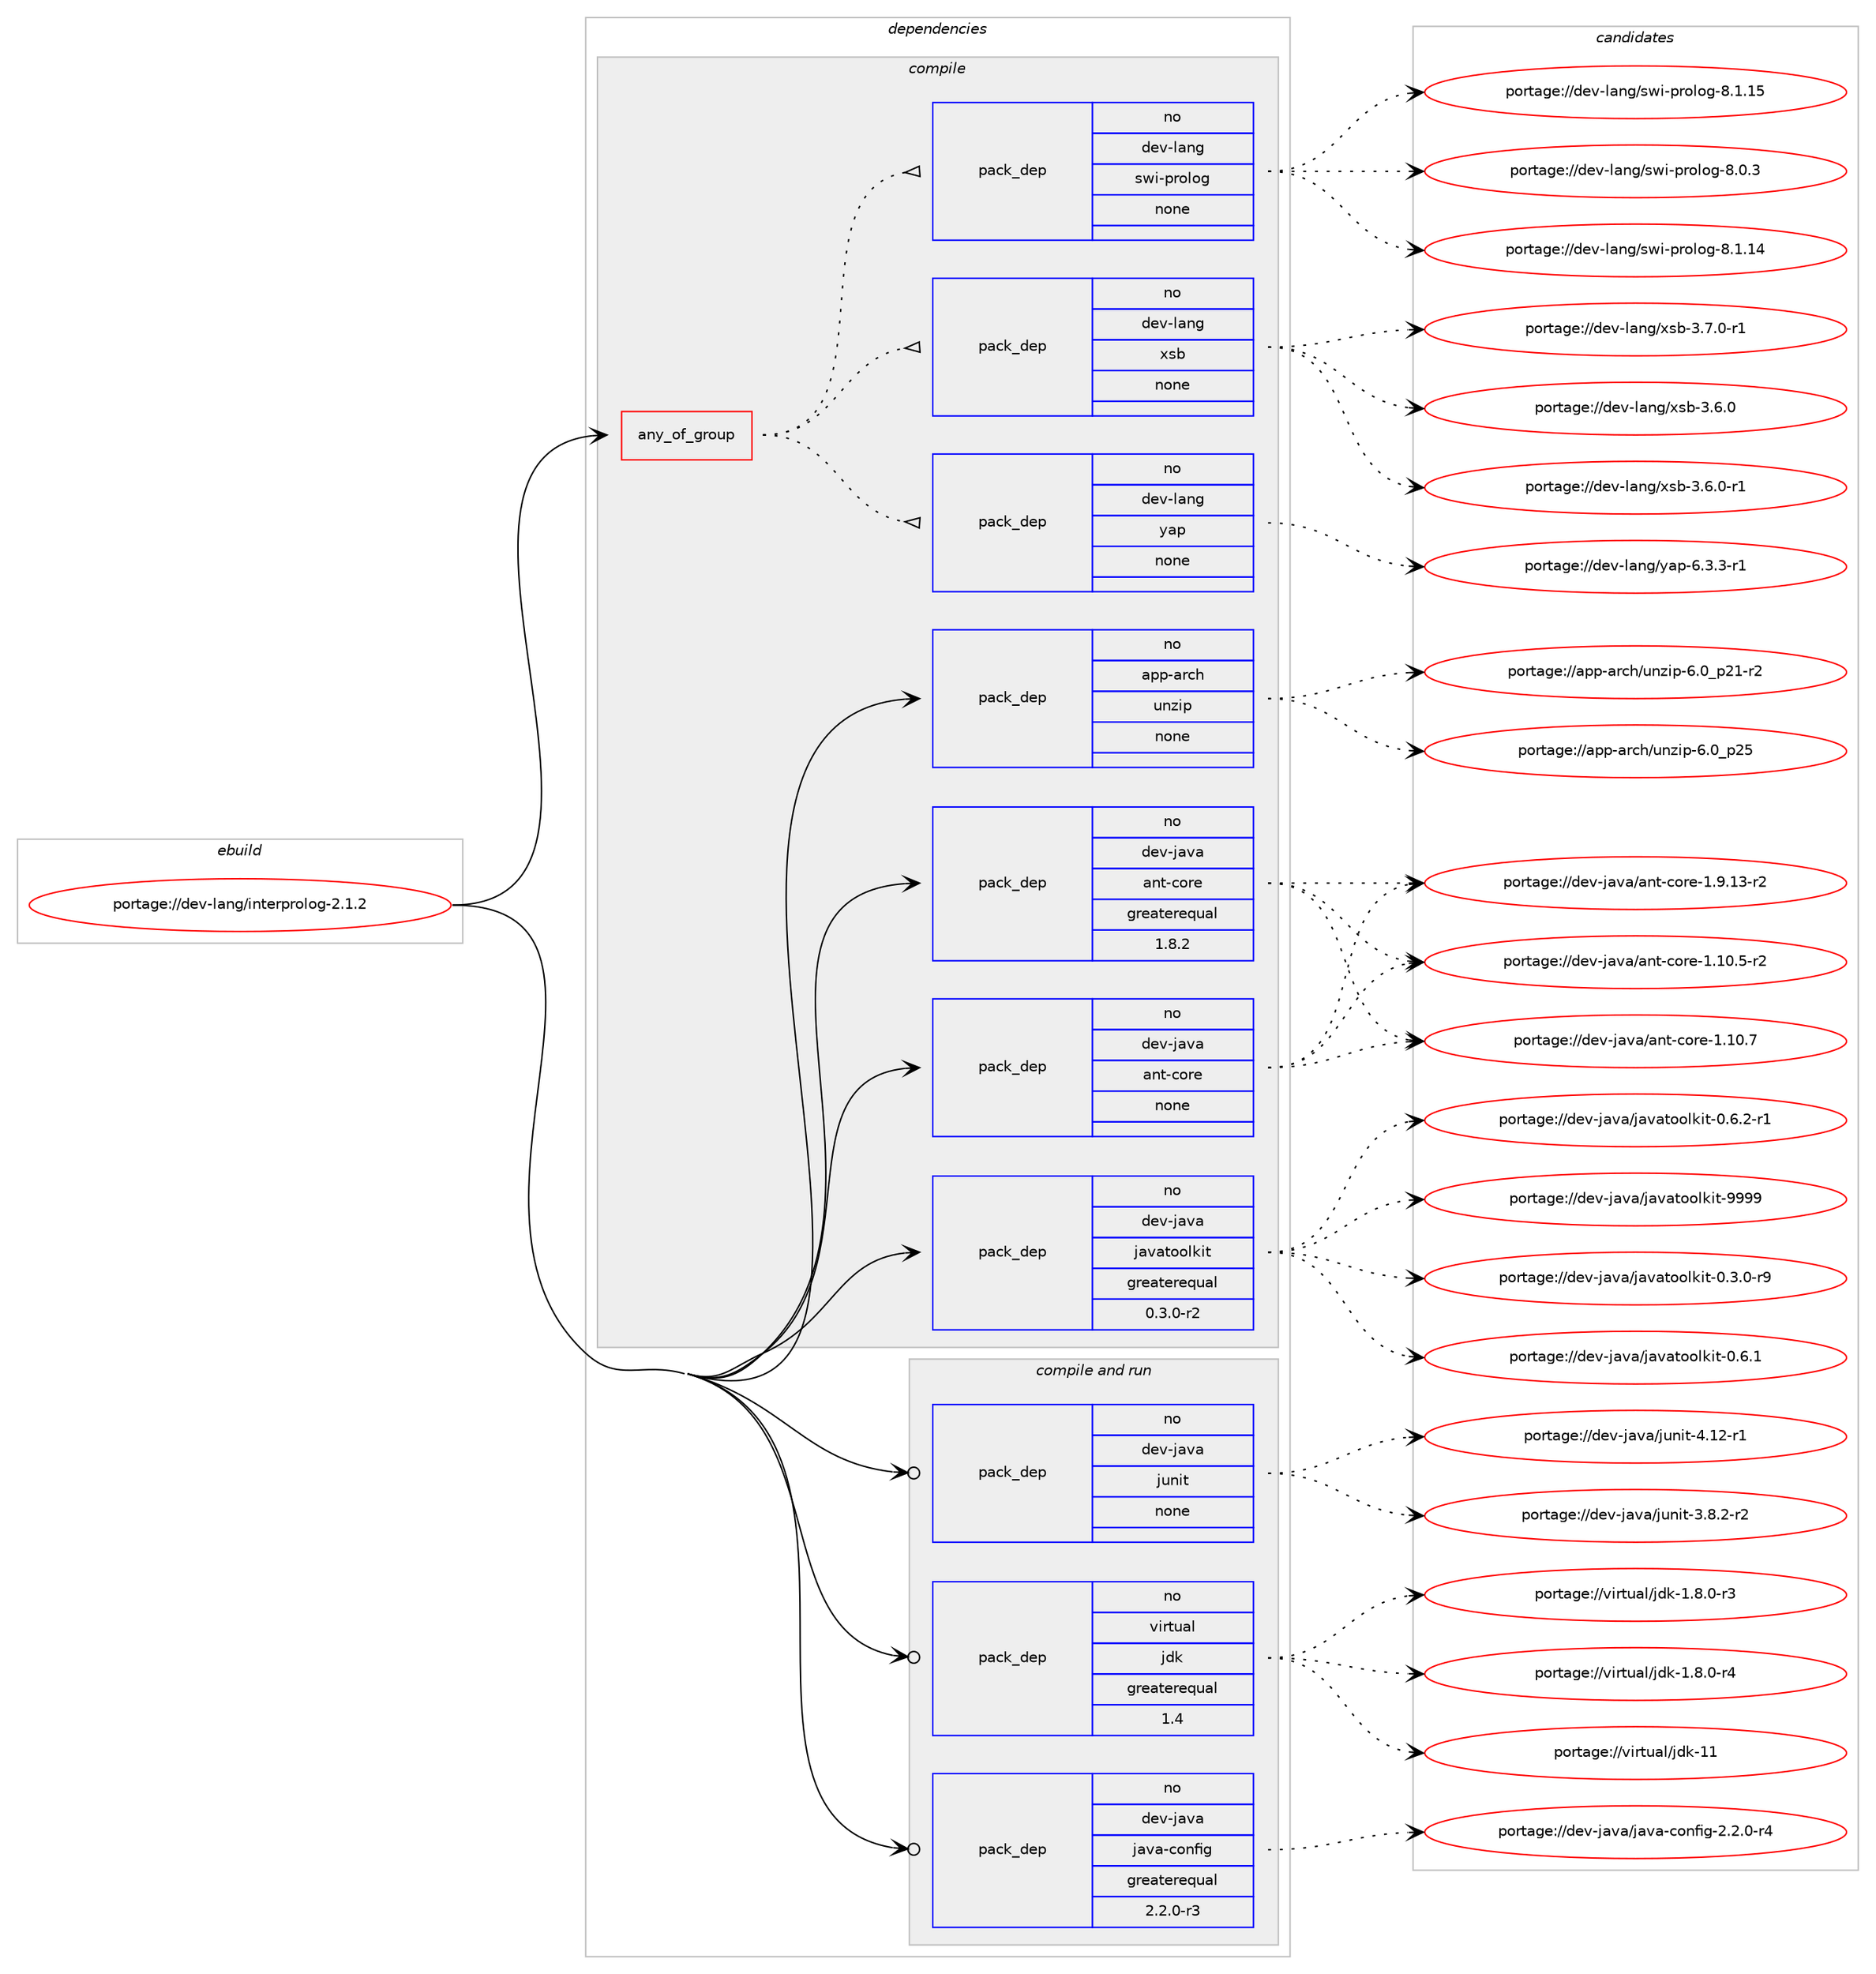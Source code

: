 digraph prolog {

# *************
# Graph options
# *************

newrank=true;
concentrate=true;
compound=true;
graph [rankdir=LR,fontname=Helvetica,fontsize=10,ranksep=1.5];#, ranksep=2.5, nodesep=0.2];
edge  [arrowhead=vee];
node  [fontname=Helvetica,fontsize=10];

# **********
# The ebuild
# **********

subgraph cluster_leftcol {
color=gray;
rank=same;
label=<<i>ebuild</i>>;
id [label="portage://dev-lang/interprolog-2.1.2", color=red, width=4, href="../dev-lang/interprolog-2.1.2.svg"];
}

# ****************
# The dependencies
# ****************

subgraph cluster_midcol {
color=gray;
label=<<i>dependencies</i>>;
subgraph cluster_compile {
fillcolor="#eeeeee";
style=filled;
label=<<i>compile</i>>;
subgraph any2698 {
dependency93863 [label=<<TABLE BORDER="0" CELLBORDER="1" CELLSPACING="0" CELLPADDING="4"><TR><TD CELLPADDING="10">any_of_group</TD></TR></TABLE>>, shape=none, color=red];subgraph pack71788 {
dependency93864 [label=<<TABLE BORDER="0" CELLBORDER="1" CELLSPACING="0" CELLPADDING="4" WIDTH="220"><TR><TD ROWSPAN="6" CELLPADDING="30">pack_dep</TD></TR><TR><TD WIDTH="110">no</TD></TR><TR><TD>dev-lang</TD></TR><TR><TD>xsb</TD></TR><TR><TD>none</TD></TR><TR><TD></TD></TR></TABLE>>, shape=none, color=blue];
}
dependency93863:e -> dependency93864:w [weight=20,style="dotted",arrowhead="oinv"];
subgraph pack71789 {
dependency93865 [label=<<TABLE BORDER="0" CELLBORDER="1" CELLSPACING="0" CELLPADDING="4" WIDTH="220"><TR><TD ROWSPAN="6" CELLPADDING="30">pack_dep</TD></TR><TR><TD WIDTH="110">no</TD></TR><TR><TD>dev-lang</TD></TR><TR><TD>swi-prolog</TD></TR><TR><TD>none</TD></TR><TR><TD></TD></TR></TABLE>>, shape=none, color=blue];
}
dependency93863:e -> dependency93865:w [weight=20,style="dotted",arrowhead="oinv"];
subgraph pack71790 {
dependency93866 [label=<<TABLE BORDER="0" CELLBORDER="1" CELLSPACING="0" CELLPADDING="4" WIDTH="220"><TR><TD ROWSPAN="6" CELLPADDING="30">pack_dep</TD></TR><TR><TD WIDTH="110">no</TD></TR><TR><TD>dev-lang</TD></TR><TR><TD>yap</TD></TR><TR><TD>none</TD></TR><TR><TD></TD></TR></TABLE>>, shape=none, color=blue];
}
dependency93863:e -> dependency93866:w [weight=20,style="dotted",arrowhead="oinv"];
}
id:e -> dependency93863:w [weight=20,style="solid",arrowhead="vee"];
subgraph pack71791 {
dependency93867 [label=<<TABLE BORDER="0" CELLBORDER="1" CELLSPACING="0" CELLPADDING="4" WIDTH="220"><TR><TD ROWSPAN="6" CELLPADDING="30">pack_dep</TD></TR><TR><TD WIDTH="110">no</TD></TR><TR><TD>app-arch</TD></TR><TR><TD>unzip</TD></TR><TR><TD>none</TD></TR><TR><TD></TD></TR></TABLE>>, shape=none, color=blue];
}
id:e -> dependency93867:w [weight=20,style="solid",arrowhead="vee"];
subgraph pack71792 {
dependency93868 [label=<<TABLE BORDER="0" CELLBORDER="1" CELLSPACING="0" CELLPADDING="4" WIDTH="220"><TR><TD ROWSPAN="6" CELLPADDING="30">pack_dep</TD></TR><TR><TD WIDTH="110">no</TD></TR><TR><TD>dev-java</TD></TR><TR><TD>ant-core</TD></TR><TR><TD>greaterequal</TD></TR><TR><TD>1.8.2</TD></TR></TABLE>>, shape=none, color=blue];
}
id:e -> dependency93868:w [weight=20,style="solid",arrowhead="vee"];
subgraph pack71793 {
dependency93869 [label=<<TABLE BORDER="0" CELLBORDER="1" CELLSPACING="0" CELLPADDING="4" WIDTH="220"><TR><TD ROWSPAN="6" CELLPADDING="30">pack_dep</TD></TR><TR><TD WIDTH="110">no</TD></TR><TR><TD>dev-java</TD></TR><TR><TD>ant-core</TD></TR><TR><TD>none</TD></TR><TR><TD></TD></TR></TABLE>>, shape=none, color=blue];
}
id:e -> dependency93869:w [weight=20,style="solid",arrowhead="vee"];
subgraph pack71794 {
dependency93870 [label=<<TABLE BORDER="0" CELLBORDER="1" CELLSPACING="0" CELLPADDING="4" WIDTH="220"><TR><TD ROWSPAN="6" CELLPADDING="30">pack_dep</TD></TR><TR><TD WIDTH="110">no</TD></TR><TR><TD>dev-java</TD></TR><TR><TD>javatoolkit</TD></TR><TR><TD>greaterequal</TD></TR><TR><TD>0.3.0-r2</TD></TR></TABLE>>, shape=none, color=blue];
}
id:e -> dependency93870:w [weight=20,style="solid",arrowhead="vee"];
}
subgraph cluster_compileandrun {
fillcolor="#eeeeee";
style=filled;
label=<<i>compile and run</i>>;
subgraph pack71795 {
dependency93871 [label=<<TABLE BORDER="0" CELLBORDER="1" CELLSPACING="0" CELLPADDING="4" WIDTH="220"><TR><TD ROWSPAN="6" CELLPADDING="30">pack_dep</TD></TR><TR><TD WIDTH="110">no</TD></TR><TR><TD>dev-java</TD></TR><TR><TD>java-config</TD></TR><TR><TD>greaterequal</TD></TR><TR><TD>2.2.0-r3</TD></TR></TABLE>>, shape=none, color=blue];
}
id:e -> dependency93871:w [weight=20,style="solid",arrowhead="odotvee"];
subgraph pack71796 {
dependency93872 [label=<<TABLE BORDER="0" CELLBORDER="1" CELLSPACING="0" CELLPADDING="4" WIDTH="220"><TR><TD ROWSPAN="6" CELLPADDING="30">pack_dep</TD></TR><TR><TD WIDTH="110">no</TD></TR><TR><TD>dev-java</TD></TR><TR><TD>junit</TD></TR><TR><TD>none</TD></TR><TR><TD></TD></TR></TABLE>>, shape=none, color=blue];
}
id:e -> dependency93872:w [weight=20,style="solid",arrowhead="odotvee"];
subgraph pack71797 {
dependency93873 [label=<<TABLE BORDER="0" CELLBORDER="1" CELLSPACING="0" CELLPADDING="4" WIDTH="220"><TR><TD ROWSPAN="6" CELLPADDING="30">pack_dep</TD></TR><TR><TD WIDTH="110">no</TD></TR><TR><TD>virtual</TD></TR><TR><TD>jdk</TD></TR><TR><TD>greaterequal</TD></TR><TR><TD>1.4</TD></TR></TABLE>>, shape=none, color=blue];
}
id:e -> dependency93873:w [weight=20,style="solid",arrowhead="odotvee"];
}
subgraph cluster_run {
fillcolor="#eeeeee";
style=filled;
label=<<i>run</i>>;
}
}

# **************
# The candidates
# **************

subgraph cluster_choices {
rank=same;
color=gray;
label=<<i>candidates</i>>;

subgraph choice71788 {
color=black;
nodesep=1;
choiceportage10010111845108971101034712011598455146544648 [label="portage://dev-lang/xsb-3.6.0", color=red, width=4,href="../dev-lang/xsb-3.6.0.svg"];
choiceportage100101118451089711010347120115984551465446484511449 [label="portage://dev-lang/xsb-3.6.0-r1", color=red, width=4,href="../dev-lang/xsb-3.6.0-r1.svg"];
choiceportage100101118451089711010347120115984551465546484511449 [label="portage://dev-lang/xsb-3.7.0-r1", color=red, width=4,href="../dev-lang/xsb-3.7.0-r1.svg"];
dependency93864:e -> choiceportage10010111845108971101034712011598455146544648:w [style=dotted,weight="100"];
dependency93864:e -> choiceportage100101118451089711010347120115984551465446484511449:w [style=dotted,weight="100"];
dependency93864:e -> choiceportage100101118451089711010347120115984551465546484511449:w [style=dotted,weight="100"];
}
subgraph choice71789 {
color=black;
nodesep=1;
choiceportage10010111845108971101034711511910545112114111108111103455646484651 [label="portage://dev-lang/swi-prolog-8.0.3", color=red, width=4,href="../dev-lang/swi-prolog-8.0.3.svg"];
choiceportage1001011184510897110103471151191054511211411110811110345564649464952 [label="portage://dev-lang/swi-prolog-8.1.14", color=red, width=4,href="../dev-lang/swi-prolog-8.1.14.svg"];
choiceportage1001011184510897110103471151191054511211411110811110345564649464953 [label="portage://dev-lang/swi-prolog-8.1.15", color=red, width=4,href="../dev-lang/swi-prolog-8.1.15.svg"];
dependency93865:e -> choiceportage10010111845108971101034711511910545112114111108111103455646484651:w [style=dotted,weight="100"];
dependency93865:e -> choiceportage1001011184510897110103471151191054511211411110811110345564649464952:w [style=dotted,weight="100"];
dependency93865:e -> choiceportage1001011184510897110103471151191054511211411110811110345564649464953:w [style=dotted,weight="100"];
}
subgraph choice71790 {
color=black;
nodesep=1;
choiceportage100101118451089711010347121971124554465146514511449 [label="portage://dev-lang/yap-6.3.3-r1", color=red, width=4,href="../dev-lang/yap-6.3.3-r1.svg"];
dependency93866:e -> choiceportage100101118451089711010347121971124554465146514511449:w [style=dotted,weight="100"];
}
subgraph choice71791 {
color=black;
nodesep=1;
choiceportage9711211245971149910447117110122105112455446489511250494511450 [label="portage://app-arch/unzip-6.0_p21-r2", color=red, width=4,href="../app-arch/unzip-6.0_p21-r2.svg"];
choiceportage971121124597114991044711711012210511245544648951125053 [label="portage://app-arch/unzip-6.0_p25", color=red, width=4,href="../app-arch/unzip-6.0_p25.svg"];
dependency93867:e -> choiceportage9711211245971149910447117110122105112455446489511250494511450:w [style=dotted,weight="100"];
dependency93867:e -> choiceportage971121124597114991044711711012210511245544648951125053:w [style=dotted,weight="100"];
}
subgraph choice71792 {
color=black;
nodesep=1;
choiceportage10010111845106971189747971101164599111114101454946494846534511450 [label="portage://dev-java/ant-core-1.10.5-r2", color=red, width=4,href="../dev-java/ant-core-1.10.5-r2.svg"];
choiceportage1001011184510697118974797110116459911111410145494649484655 [label="portage://dev-java/ant-core-1.10.7", color=red, width=4,href="../dev-java/ant-core-1.10.7.svg"];
choiceportage10010111845106971189747971101164599111114101454946574649514511450 [label="portage://dev-java/ant-core-1.9.13-r2", color=red, width=4,href="../dev-java/ant-core-1.9.13-r2.svg"];
dependency93868:e -> choiceportage10010111845106971189747971101164599111114101454946494846534511450:w [style=dotted,weight="100"];
dependency93868:e -> choiceportage1001011184510697118974797110116459911111410145494649484655:w [style=dotted,weight="100"];
dependency93868:e -> choiceportage10010111845106971189747971101164599111114101454946574649514511450:w [style=dotted,weight="100"];
}
subgraph choice71793 {
color=black;
nodesep=1;
choiceportage10010111845106971189747971101164599111114101454946494846534511450 [label="portage://dev-java/ant-core-1.10.5-r2", color=red, width=4,href="../dev-java/ant-core-1.10.5-r2.svg"];
choiceportage1001011184510697118974797110116459911111410145494649484655 [label="portage://dev-java/ant-core-1.10.7", color=red, width=4,href="../dev-java/ant-core-1.10.7.svg"];
choiceportage10010111845106971189747971101164599111114101454946574649514511450 [label="portage://dev-java/ant-core-1.9.13-r2", color=red, width=4,href="../dev-java/ant-core-1.9.13-r2.svg"];
dependency93869:e -> choiceportage10010111845106971189747971101164599111114101454946494846534511450:w [style=dotted,weight="100"];
dependency93869:e -> choiceportage1001011184510697118974797110116459911111410145494649484655:w [style=dotted,weight="100"];
dependency93869:e -> choiceportage10010111845106971189747971101164599111114101454946574649514511450:w [style=dotted,weight="100"];
}
subgraph choice71794 {
color=black;
nodesep=1;
choiceportage1001011184510697118974710697118971161111111081071051164548465146484511457 [label="portage://dev-java/javatoolkit-0.3.0-r9", color=red, width=4,href="../dev-java/javatoolkit-0.3.0-r9.svg"];
choiceportage100101118451069711897471069711897116111111108107105116454846544649 [label="portage://dev-java/javatoolkit-0.6.1", color=red, width=4,href="../dev-java/javatoolkit-0.6.1.svg"];
choiceportage1001011184510697118974710697118971161111111081071051164548465446504511449 [label="portage://dev-java/javatoolkit-0.6.2-r1", color=red, width=4,href="../dev-java/javatoolkit-0.6.2-r1.svg"];
choiceportage1001011184510697118974710697118971161111111081071051164557575757 [label="portage://dev-java/javatoolkit-9999", color=red, width=4,href="../dev-java/javatoolkit-9999.svg"];
dependency93870:e -> choiceportage1001011184510697118974710697118971161111111081071051164548465146484511457:w [style=dotted,weight="100"];
dependency93870:e -> choiceportage100101118451069711897471069711897116111111108107105116454846544649:w [style=dotted,weight="100"];
dependency93870:e -> choiceportage1001011184510697118974710697118971161111111081071051164548465446504511449:w [style=dotted,weight="100"];
dependency93870:e -> choiceportage1001011184510697118974710697118971161111111081071051164557575757:w [style=dotted,weight="100"];
}
subgraph choice71795 {
color=black;
nodesep=1;
choiceportage10010111845106971189747106971189745991111101021051034550465046484511452 [label="portage://dev-java/java-config-2.2.0-r4", color=red, width=4,href="../dev-java/java-config-2.2.0-r4.svg"];
dependency93871:e -> choiceportage10010111845106971189747106971189745991111101021051034550465046484511452:w [style=dotted,weight="100"];
}
subgraph choice71796 {
color=black;
nodesep=1;
choiceportage100101118451069711897471061171101051164551465646504511450 [label="portage://dev-java/junit-3.8.2-r2", color=red, width=4,href="../dev-java/junit-3.8.2-r2.svg"];
choiceportage1001011184510697118974710611711010511645524649504511449 [label="portage://dev-java/junit-4.12-r1", color=red, width=4,href="../dev-java/junit-4.12-r1.svg"];
dependency93872:e -> choiceportage100101118451069711897471061171101051164551465646504511450:w [style=dotted,weight="100"];
dependency93872:e -> choiceportage1001011184510697118974710611711010511645524649504511449:w [style=dotted,weight="100"];
}
subgraph choice71797 {
color=black;
nodesep=1;
choiceportage11810511411611797108471061001074549465646484511451 [label="portage://virtual/jdk-1.8.0-r3", color=red, width=4,href="../virtual/jdk-1.8.0-r3.svg"];
choiceportage11810511411611797108471061001074549465646484511452 [label="portage://virtual/jdk-1.8.0-r4", color=red, width=4,href="../virtual/jdk-1.8.0-r4.svg"];
choiceportage1181051141161179710847106100107454949 [label="portage://virtual/jdk-11", color=red, width=4,href="../virtual/jdk-11.svg"];
dependency93873:e -> choiceportage11810511411611797108471061001074549465646484511451:w [style=dotted,weight="100"];
dependency93873:e -> choiceportage11810511411611797108471061001074549465646484511452:w [style=dotted,weight="100"];
dependency93873:e -> choiceportage1181051141161179710847106100107454949:w [style=dotted,weight="100"];
}
}

}

